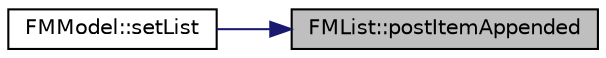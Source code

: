 digraph "FMList::postItemAppended"
{
 // INTERACTIVE_SVG=YES
 // LATEX_PDF_SIZE
  edge [fontname="Helvetica",fontsize="10",labelfontname="Helvetica",labelfontsize="10"];
  node [fontname="Helvetica",fontsize="10",shape=record];
  rankdir="RL";
  Node83 [label="FMList::postItemAppended",height=0.2,width=0.4,color="black", fillcolor="grey75", style="filled", fontcolor="black",tooltip=" "];
  Node83 -> Node84 [dir="back",color="midnightblue",fontsize="10",style="solid",fontname="Helvetica"];
  Node84 [label="FMModel::setList",height=0.2,width=0.4,color="black", fillcolor="white", style="filled",URL="$class_f_m_model.html#abee523692f2981648b15be67d3833007",tooltip=" "];
}
